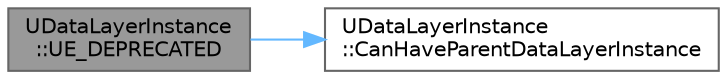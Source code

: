 digraph "UDataLayerInstance::UE_DEPRECATED"
{
 // INTERACTIVE_SVG=YES
 // LATEX_PDF_SIZE
  bgcolor="transparent";
  edge [fontname=Helvetica,fontsize=10,labelfontname=Helvetica,labelfontsize=10];
  node [fontname=Helvetica,fontsize=10,shape=box,height=0.2,width=0.4];
  rankdir="LR";
  Node1 [id="Node000001",label="UDataLayerInstance\l::UE_DEPRECATED",height=0.2,width=0.4,color="gray40", fillcolor="grey60", style="filled", fontcolor="black",tooltip=" "];
  Node1 -> Node2 [id="edge1_Node000001_Node000002",color="steelblue1",style="solid",tooltip=" "];
  Node2 [id="Node000002",label="UDataLayerInstance\l::CanHaveParentDataLayerInstance",height=0.2,width=0.4,color="grey40", fillcolor="white", style="filled",URL="$de/db8/classUDataLayerInstance.html#ac84b86cde78acf98e41a41f00461cba3",tooltip=" "];
}
